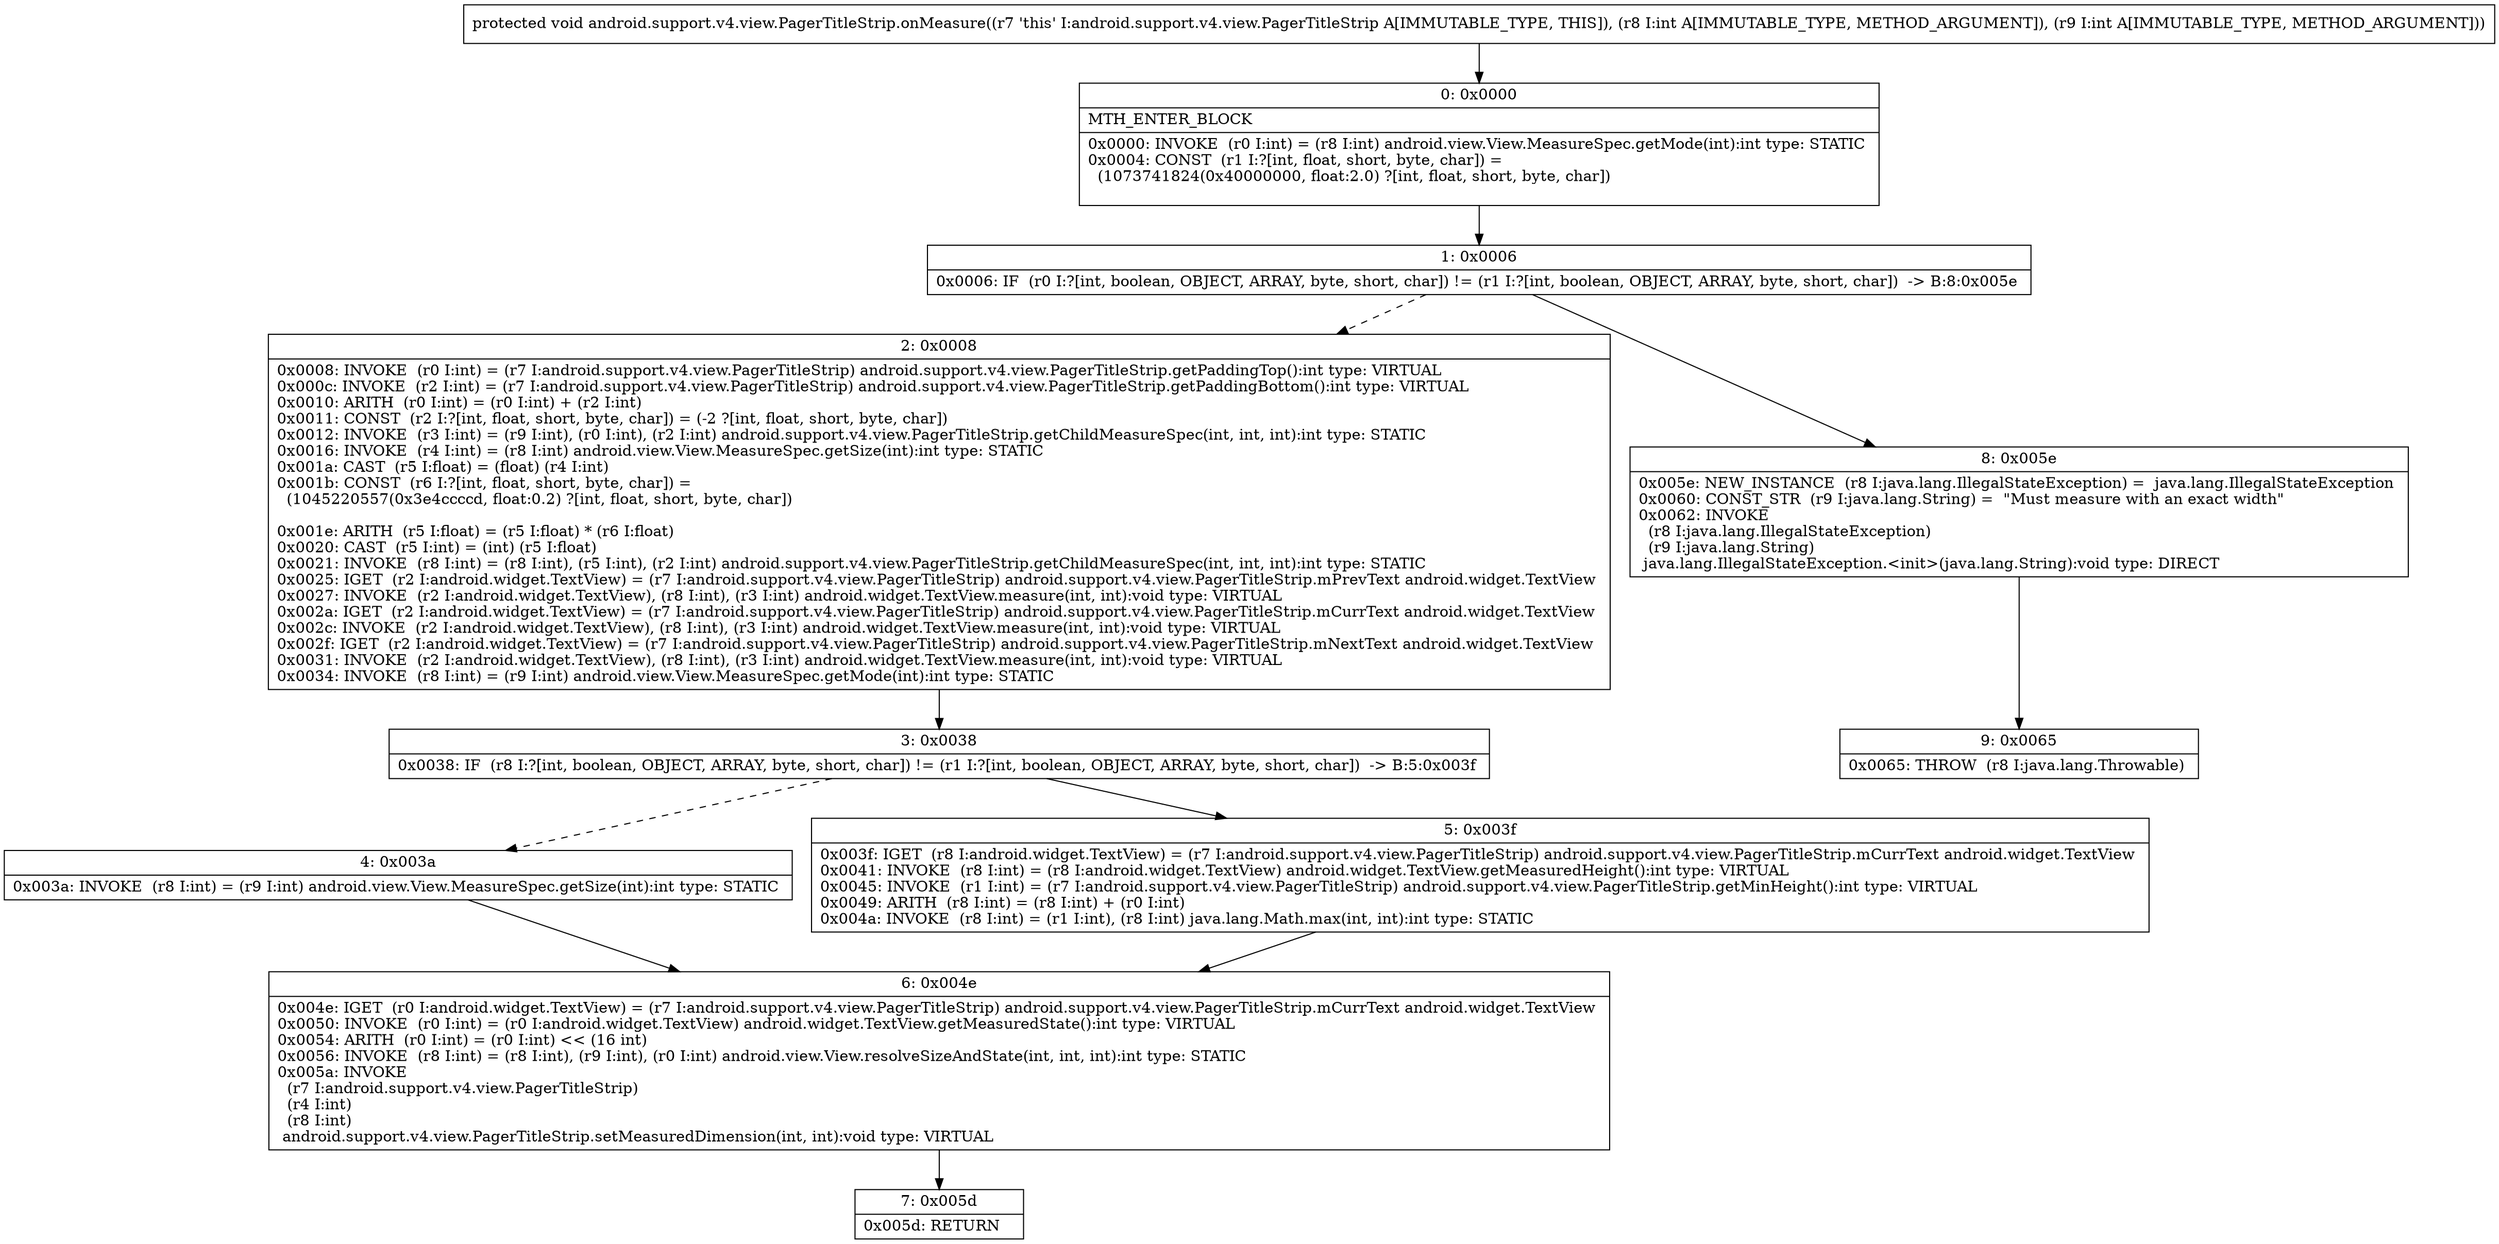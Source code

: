 digraph "CFG forandroid.support.v4.view.PagerTitleStrip.onMeasure(II)V" {
Node_0 [shape=record,label="{0\:\ 0x0000|MTH_ENTER_BLOCK\l|0x0000: INVOKE  (r0 I:int) = (r8 I:int) android.view.View.MeasureSpec.getMode(int):int type: STATIC \l0x0004: CONST  (r1 I:?[int, float, short, byte, char]) = \l  (1073741824(0x40000000, float:2.0) ?[int, float, short, byte, char])\l \l}"];
Node_1 [shape=record,label="{1\:\ 0x0006|0x0006: IF  (r0 I:?[int, boolean, OBJECT, ARRAY, byte, short, char]) != (r1 I:?[int, boolean, OBJECT, ARRAY, byte, short, char])  \-\> B:8:0x005e \l}"];
Node_2 [shape=record,label="{2\:\ 0x0008|0x0008: INVOKE  (r0 I:int) = (r7 I:android.support.v4.view.PagerTitleStrip) android.support.v4.view.PagerTitleStrip.getPaddingTop():int type: VIRTUAL \l0x000c: INVOKE  (r2 I:int) = (r7 I:android.support.v4.view.PagerTitleStrip) android.support.v4.view.PagerTitleStrip.getPaddingBottom():int type: VIRTUAL \l0x0010: ARITH  (r0 I:int) = (r0 I:int) + (r2 I:int) \l0x0011: CONST  (r2 I:?[int, float, short, byte, char]) = (\-2 ?[int, float, short, byte, char]) \l0x0012: INVOKE  (r3 I:int) = (r9 I:int), (r0 I:int), (r2 I:int) android.support.v4.view.PagerTitleStrip.getChildMeasureSpec(int, int, int):int type: STATIC \l0x0016: INVOKE  (r4 I:int) = (r8 I:int) android.view.View.MeasureSpec.getSize(int):int type: STATIC \l0x001a: CAST  (r5 I:float) = (float) (r4 I:int) \l0x001b: CONST  (r6 I:?[int, float, short, byte, char]) = \l  (1045220557(0x3e4ccccd, float:0.2) ?[int, float, short, byte, char])\l \l0x001e: ARITH  (r5 I:float) = (r5 I:float) * (r6 I:float) \l0x0020: CAST  (r5 I:int) = (int) (r5 I:float) \l0x0021: INVOKE  (r8 I:int) = (r8 I:int), (r5 I:int), (r2 I:int) android.support.v4.view.PagerTitleStrip.getChildMeasureSpec(int, int, int):int type: STATIC \l0x0025: IGET  (r2 I:android.widget.TextView) = (r7 I:android.support.v4.view.PagerTitleStrip) android.support.v4.view.PagerTitleStrip.mPrevText android.widget.TextView \l0x0027: INVOKE  (r2 I:android.widget.TextView), (r8 I:int), (r3 I:int) android.widget.TextView.measure(int, int):void type: VIRTUAL \l0x002a: IGET  (r2 I:android.widget.TextView) = (r7 I:android.support.v4.view.PagerTitleStrip) android.support.v4.view.PagerTitleStrip.mCurrText android.widget.TextView \l0x002c: INVOKE  (r2 I:android.widget.TextView), (r8 I:int), (r3 I:int) android.widget.TextView.measure(int, int):void type: VIRTUAL \l0x002f: IGET  (r2 I:android.widget.TextView) = (r7 I:android.support.v4.view.PagerTitleStrip) android.support.v4.view.PagerTitleStrip.mNextText android.widget.TextView \l0x0031: INVOKE  (r2 I:android.widget.TextView), (r8 I:int), (r3 I:int) android.widget.TextView.measure(int, int):void type: VIRTUAL \l0x0034: INVOKE  (r8 I:int) = (r9 I:int) android.view.View.MeasureSpec.getMode(int):int type: STATIC \l}"];
Node_3 [shape=record,label="{3\:\ 0x0038|0x0038: IF  (r8 I:?[int, boolean, OBJECT, ARRAY, byte, short, char]) != (r1 I:?[int, boolean, OBJECT, ARRAY, byte, short, char])  \-\> B:5:0x003f \l}"];
Node_4 [shape=record,label="{4\:\ 0x003a|0x003a: INVOKE  (r8 I:int) = (r9 I:int) android.view.View.MeasureSpec.getSize(int):int type: STATIC \l}"];
Node_5 [shape=record,label="{5\:\ 0x003f|0x003f: IGET  (r8 I:android.widget.TextView) = (r7 I:android.support.v4.view.PagerTitleStrip) android.support.v4.view.PagerTitleStrip.mCurrText android.widget.TextView \l0x0041: INVOKE  (r8 I:int) = (r8 I:android.widget.TextView) android.widget.TextView.getMeasuredHeight():int type: VIRTUAL \l0x0045: INVOKE  (r1 I:int) = (r7 I:android.support.v4.view.PagerTitleStrip) android.support.v4.view.PagerTitleStrip.getMinHeight():int type: VIRTUAL \l0x0049: ARITH  (r8 I:int) = (r8 I:int) + (r0 I:int) \l0x004a: INVOKE  (r8 I:int) = (r1 I:int), (r8 I:int) java.lang.Math.max(int, int):int type: STATIC \l}"];
Node_6 [shape=record,label="{6\:\ 0x004e|0x004e: IGET  (r0 I:android.widget.TextView) = (r7 I:android.support.v4.view.PagerTitleStrip) android.support.v4.view.PagerTitleStrip.mCurrText android.widget.TextView \l0x0050: INVOKE  (r0 I:int) = (r0 I:android.widget.TextView) android.widget.TextView.getMeasuredState():int type: VIRTUAL \l0x0054: ARITH  (r0 I:int) = (r0 I:int) \<\< (16 int) \l0x0056: INVOKE  (r8 I:int) = (r8 I:int), (r9 I:int), (r0 I:int) android.view.View.resolveSizeAndState(int, int, int):int type: STATIC \l0x005a: INVOKE  \l  (r7 I:android.support.v4.view.PagerTitleStrip)\l  (r4 I:int)\l  (r8 I:int)\l android.support.v4.view.PagerTitleStrip.setMeasuredDimension(int, int):void type: VIRTUAL \l}"];
Node_7 [shape=record,label="{7\:\ 0x005d|0x005d: RETURN   \l}"];
Node_8 [shape=record,label="{8\:\ 0x005e|0x005e: NEW_INSTANCE  (r8 I:java.lang.IllegalStateException) =  java.lang.IllegalStateException \l0x0060: CONST_STR  (r9 I:java.lang.String) =  \"Must measure with an exact width\" \l0x0062: INVOKE  \l  (r8 I:java.lang.IllegalStateException)\l  (r9 I:java.lang.String)\l java.lang.IllegalStateException.\<init\>(java.lang.String):void type: DIRECT \l}"];
Node_9 [shape=record,label="{9\:\ 0x0065|0x0065: THROW  (r8 I:java.lang.Throwable) \l}"];
MethodNode[shape=record,label="{protected void android.support.v4.view.PagerTitleStrip.onMeasure((r7 'this' I:android.support.v4.view.PagerTitleStrip A[IMMUTABLE_TYPE, THIS]), (r8 I:int A[IMMUTABLE_TYPE, METHOD_ARGUMENT]), (r9 I:int A[IMMUTABLE_TYPE, METHOD_ARGUMENT])) }"];
MethodNode -> Node_0;
Node_0 -> Node_1;
Node_1 -> Node_2[style=dashed];
Node_1 -> Node_8;
Node_2 -> Node_3;
Node_3 -> Node_4[style=dashed];
Node_3 -> Node_5;
Node_4 -> Node_6;
Node_5 -> Node_6;
Node_6 -> Node_7;
Node_8 -> Node_9;
}

